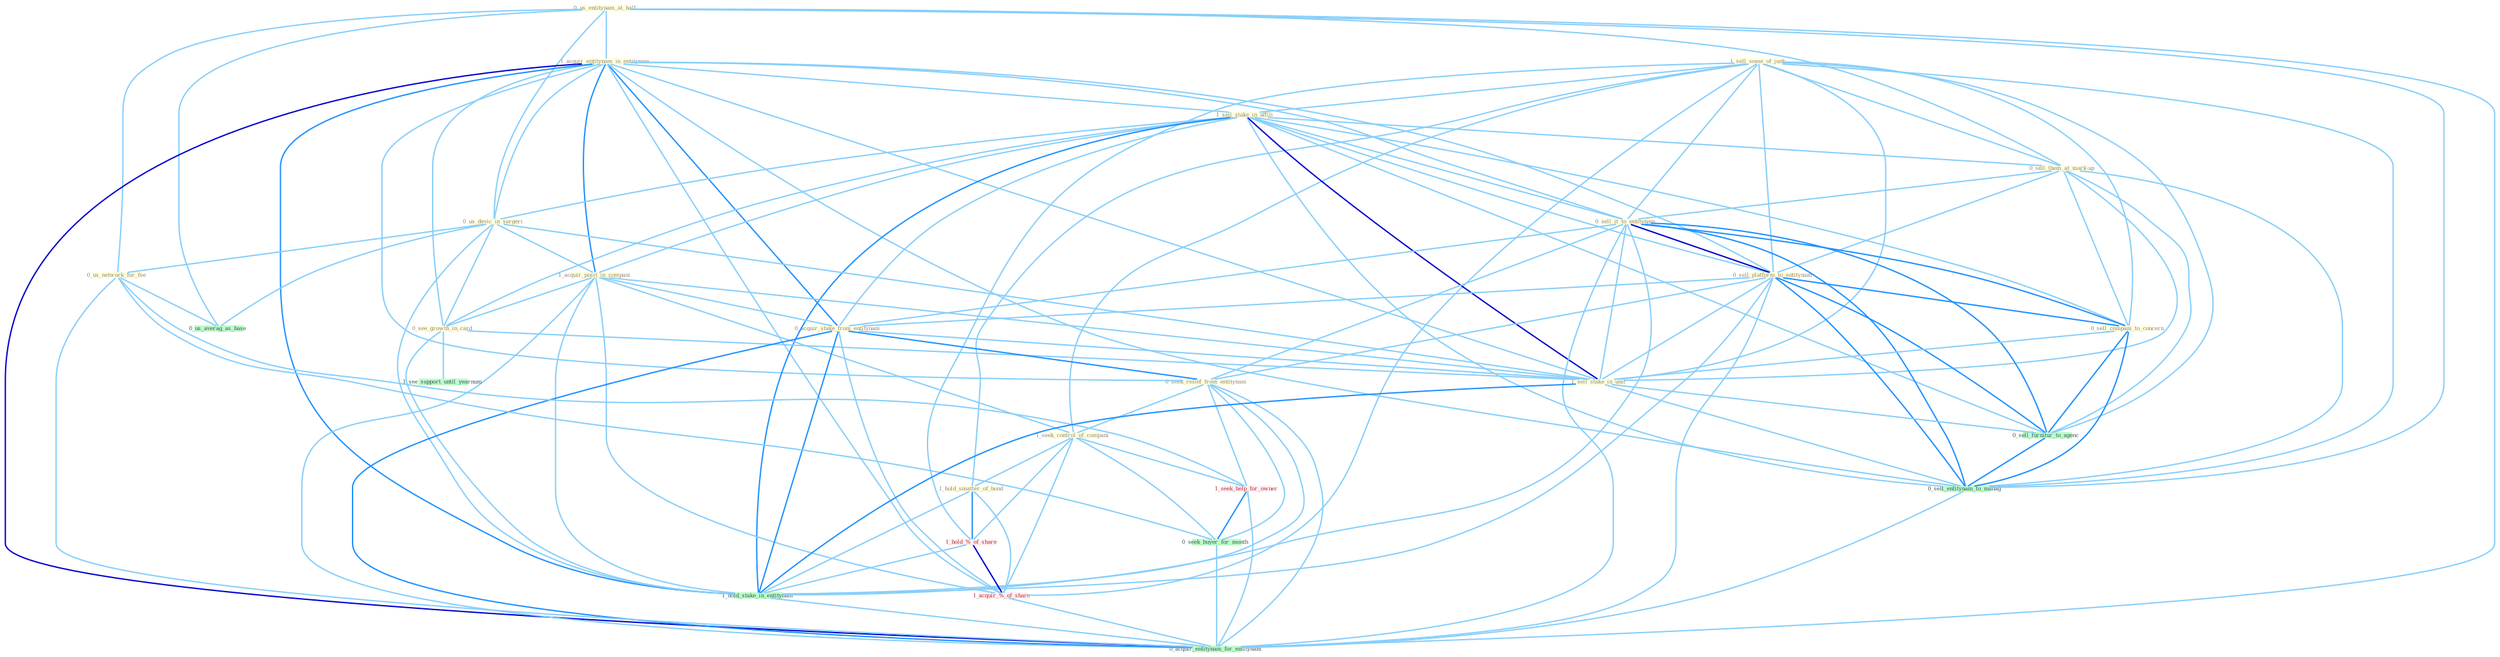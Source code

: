 Graph G{ 
    node
    [shape=polygon,style=filled,width=.5,height=.06,color="#BDFCC9",fixedsize=true,fontsize=4,
    fontcolor="#2f4f4f"];
    {node
    [color="#ffffe0", fontcolor="#8b7d6b"] "0_us_entitynam_at_half " "1_acquir_entitynam_in_entitynam " "1_sell_some_of_junk " "1_sell_stake_in_affili " "0_us_devic_in_surgeri " "0_sell_them_at_mark-up " "1_acquir_posit_in_compani " "0_sell_it_to_entitynam " "0_sell_platform_to_entitynam " "0_see_growth_in_card " "0_acquir_stake_from_entitynam " "0_seek_relief_from_entitynam " "0_sell_compani_to_concern " "0_us_network_for_fee " "1_sell_stake_in_unit " "1_seek_control_of_compani " "1_hold_smatter_of_bond "}
{node [color="#fff0f5", fontcolor="#b22222"] "1_hold_%_of_share " "1_seek_help_for_owner " "1_acquir_%_of_share "}
edge [color="#B0E2FF"];

	"0_us_entitynam_at_half " -- "1_acquir_entitynam_in_entitynam " [w="1", color="#87cefa" ];
	"0_us_entitynam_at_half " -- "0_us_devic_in_surgeri " [w="1", color="#87cefa" ];
	"0_us_entitynam_at_half " -- "0_sell_them_at_mark-up " [w="1", color="#87cefa" ];
	"0_us_entitynam_at_half " -- "0_us_network_for_fee " [w="1", color="#87cefa" ];
	"0_us_entitynam_at_half " -- "0_us_averag_as_base " [w="1", color="#87cefa" ];
	"0_us_entitynam_at_half " -- "0_sell_entitynam_to_manag " [w="1", color="#87cefa" ];
	"0_us_entitynam_at_half " -- "0_acquir_entitynam_for_entitynam " [w="1", color="#87cefa" ];
	"1_acquir_entitynam_in_entitynam " -- "1_sell_stake_in_affili " [w="1", color="#87cefa" ];
	"1_acquir_entitynam_in_entitynam " -- "0_us_devic_in_surgeri " [w="1", color="#87cefa" ];
	"1_acquir_entitynam_in_entitynam " -- "1_acquir_posit_in_compani " [w="2", color="#1e90ff" , len=0.8];
	"1_acquir_entitynam_in_entitynam " -- "0_sell_it_to_entitynam " [w="1", color="#87cefa" ];
	"1_acquir_entitynam_in_entitynam " -- "0_sell_platform_to_entitynam " [w="1", color="#87cefa" ];
	"1_acquir_entitynam_in_entitynam " -- "0_see_growth_in_card " [w="1", color="#87cefa" ];
	"1_acquir_entitynam_in_entitynam " -- "0_acquir_stake_from_entitynam " [w="2", color="#1e90ff" , len=0.8];
	"1_acquir_entitynam_in_entitynam " -- "0_seek_relief_from_entitynam " [w="1", color="#87cefa" ];
	"1_acquir_entitynam_in_entitynam " -- "1_sell_stake_in_unit " [w="1", color="#87cefa" ];
	"1_acquir_entitynam_in_entitynam " -- "1_hold_stake_in_entitynam " [w="2", color="#1e90ff" , len=0.8];
	"1_acquir_entitynam_in_entitynam " -- "1_acquir_%_of_share " [w="1", color="#87cefa" ];
	"1_acquir_entitynam_in_entitynam " -- "0_sell_entitynam_to_manag " [w="1", color="#87cefa" ];
	"1_acquir_entitynam_in_entitynam " -- "0_acquir_entitynam_for_entitynam " [w="3", color="#0000cd" , len=0.6];
	"1_sell_some_of_junk " -- "1_sell_stake_in_affili " [w="1", color="#87cefa" ];
	"1_sell_some_of_junk " -- "0_sell_them_at_mark-up " [w="1", color="#87cefa" ];
	"1_sell_some_of_junk " -- "0_sell_it_to_entitynam " [w="1", color="#87cefa" ];
	"1_sell_some_of_junk " -- "0_sell_platform_to_entitynam " [w="1", color="#87cefa" ];
	"1_sell_some_of_junk " -- "0_sell_compani_to_concern " [w="1", color="#87cefa" ];
	"1_sell_some_of_junk " -- "1_sell_stake_in_unit " [w="1", color="#87cefa" ];
	"1_sell_some_of_junk " -- "1_seek_control_of_compani " [w="1", color="#87cefa" ];
	"1_sell_some_of_junk " -- "1_hold_smatter_of_bond " [w="1", color="#87cefa" ];
	"1_sell_some_of_junk " -- "1_hold_%_of_share " [w="1", color="#87cefa" ];
	"1_sell_some_of_junk " -- "1_acquir_%_of_share " [w="1", color="#87cefa" ];
	"1_sell_some_of_junk " -- "0_sell_furnitur_to_agenc " [w="1", color="#87cefa" ];
	"1_sell_some_of_junk " -- "0_sell_entitynam_to_manag " [w="1", color="#87cefa" ];
	"1_sell_stake_in_affili " -- "0_us_devic_in_surgeri " [w="1", color="#87cefa" ];
	"1_sell_stake_in_affili " -- "0_sell_them_at_mark-up " [w="1", color="#87cefa" ];
	"1_sell_stake_in_affili " -- "1_acquir_posit_in_compani " [w="1", color="#87cefa" ];
	"1_sell_stake_in_affili " -- "0_sell_it_to_entitynam " [w="1", color="#87cefa" ];
	"1_sell_stake_in_affili " -- "0_sell_platform_to_entitynam " [w="1", color="#87cefa" ];
	"1_sell_stake_in_affili " -- "0_see_growth_in_card " [w="1", color="#87cefa" ];
	"1_sell_stake_in_affili " -- "0_acquir_stake_from_entitynam " [w="1", color="#87cefa" ];
	"1_sell_stake_in_affili " -- "0_sell_compani_to_concern " [w="1", color="#87cefa" ];
	"1_sell_stake_in_affili " -- "1_sell_stake_in_unit " [w="3", color="#0000cd" , len=0.6];
	"1_sell_stake_in_affili " -- "1_hold_stake_in_entitynam " [w="2", color="#1e90ff" , len=0.8];
	"1_sell_stake_in_affili " -- "0_sell_furnitur_to_agenc " [w="1", color="#87cefa" ];
	"1_sell_stake_in_affili " -- "0_sell_entitynam_to_manag " [w="1", color="#87cefa" ];
	"0_us_devic_in_surgeri " -- "1_acquir_posit_in_compani " [w="1", color="#87cefa" ];
	"0_us_devic_in_surgeri " -- "0_see_growth_in_card " [w="1", color="#87cefa" ];
	"0_us_devic_in_surgeri " -- "0_us_network_for_fee " [w="1", color="#87cefa" ];
	"0_us_devic_in_surgeri " -- "1_sell_stake_in_unit " [w="1", color="#87cefa" ];
	"0_us_devic_in_surgeri " -- "1_hold_stake_in_entitynam " [w="1", color="#87cefa" ];
	"0_us_devic_in_surgeri " -- "0_us_averag_as_base " [w="1", color="#87cefa" ];
	"0_sell_them_at_mark-up " -- "0_sell_it_to_entitynam " [w="1", color="#87cefa" ];
	"0_sell_them_at_mark-up " -- "0_sell_platform_to_entitynam " [w="1", color="#87cefa" ];
	"0_sell_them_at_mark-up " -- "0_sell_compani_to_concern " [w="1", color="#87cefa" ];
	"0_sell_them_at_mark-up " -- "1_sell_stake_in_unit " [w="1", color="#87cefa" ];
	"0_sell_them_at_mark-up " -- "0_sell_furnitur_to_agenc " [w="1", color="#87cefa" ];
	"0_sell_them_at_mark-up " -- "0_sell_entitynam_to_manag " [w="1", color="#87cefa" ];
	"1_acquir_posit_in_compani " -- "0_see_growth_in_card " [w="1", color="#87cefa" ];
	"1_acquir_posit_in_compani " -- "0_acquir_stake_from_entitynam " [w="1", color="#87cefa" ];
	"1_acquir_posit_in_compani " -- "1_sell_stake_in_unit " [w="1", color="#87cefa" ];
	"1_acquir_posit_in_compani " -- "1_seek_control_of_compani " [w="1", color="#87cefa" ];
	"1_acquir_posit_in_compani " -- "1_hold_stake_in_entitynam " [w="1", color="#87cefa" ];
	"1_acquir_posit_in_compani " -- "1_acquir_%_of_share " [w="1", color="#87cefa" ];
	"1_acquir_posit_in_compani " -- "0_acquir_entitynam_for_entitynam " [w="1", color="#87cefa" ];
	"0_sell_it_to_entitynam " -- "0_sell_platform_to_entitynam " [w="3", color="#0000cd" , len=0.6];
	"0_sell_it_to_entitynam " -- "0_acquir_stake_from_entitynam " [w="1", color="#87cefa" ];
	"0_sell_it_to_entitynam " -- "0_seek_relief_from_entitynam " [w="1", color="#87cefa" ];
	"0_sell_it_to_entitynam " -- "0_sell_compani_to_concern " [w="2", color="#1e90ff" , len=0.8];
	"0_sell_it_to_entitynam " -- "1_sell_stake_in_unit " [w="1", color="#87cefa" ];
	"0_sell_it_to_entitynam " -- "1_hold_stake_in_entitynam " [w="1", color="#87cefa" ];
	"0_sell_it_to_entitynam " -- "0_sell_furnitur_to_agenc " [w="2", color="#1e90ff" , len=0.8];
	"0_sell_it_to_entitynam " -- "0_sell_entitynam_to_manag " [w="2", color="#1e90ff" , len=0.8];
	"0_sell_it_to_entitynam " -- "0_acquir_entitynam_for_entitynam " [w="1", color="#87cefa" ];
	"0_sell_platform_to_entitynam " -- "0_acquir_stake_from_entitynam " [w="1", color="#87cefa" ];
	"0_sell_platform_to_entitynam " -- "0_seek_relief_from_entitynam " [w="1", color="#87cefa" ];
	"0_sell_platform_to_entitynam " -- "0_sell_compani_to_concern " [w="2", color="#1e90ff" , len=0.8];
	"0_sell_platform_to_entitynam " -- "1_sell_stake_in_unit " [w="1", color="#87cefa" ];
	"0_sell_platform_to_entitynam " -- "1_hold_stake_in_entitynam " [w="1", color="#87cefa" ];
	"0_sell_platform_to_entitynam " -- "0_sell_furnitur_to_agenc " [w="2", color="#1e90ff" , len=0.8];
	"0_sell_platform_to_entitynam " -- "0_sell_entitynam_to_manag " [w="2", color="#1e90ff" , len=0.8];
	"0_sell_platform_to_entitynam " -- "0_acquir_entitynam_for_entitynam " [w="1", color="#87cefa" ];
	"0_see_growth_in_card " -- "1_sell_stake_in_unit " [w="1", color="#87cefa" ];
	"0_see_growth_in_card " -- "1_hold_stake_in_entitynam " [w="1", color="#87cefa" ];
	"0_see_growth_in_card " -- "1_see_support_until_yearnum " [w="1", color="#87cefa" ];
	"0_acquir_stake_from_entitynam " -- "0_seek_relief_from_entitynam " [w="2", color="#1e90ff" , len=0.8];
	"0_acquir_stake_from_entitynam " -- "1_sell_stake_in_unit " [w="1", color="#87cefa" ];
	"0_acquir_stake_from_entitynam " -- "1_hold_stake_in_entitynam " [w="2", color="#1e90ff" , len=0.8];
	"0_acquir_stake_from_entitynam " -- "1_acquir_%_of_share " [w="1", color="#87cefa" ];
	"0_acquir_stake_from_entitynam " -- "0_acquir_entitynam_for_entitynam " [w="2", color="#1e90ff" , len=0.8];
	"0_seek_relief_from_entitynam " -- "1_seek_control_of_compani " [w="1", color="#87cefa" ];
	"0_seek_relief_from_entitynam " -- "1_hold_stake_in_entitynam " [w="1", color="#87cefa" ];
	"0_seek_relief_from_entitynam " -- "1_seek_help_for_owner " [w="1", color="#87cefa" ];
	"0_seek_relief_from_entitynam " -- "0_seek_buyer_for_month " [w="1", color="#87cefa" ];
	"0_seek_relief_from_entitynam " -- "0_acquir_entitynam_for_entitynam " [w="1", color="#87cefa" ];
	"0_sell_compani_to_concern " -- "1_sell_stake_in_unit " [w="1", color="#87cefa" ];
	"0_sell_compani_to_concern " -- "0_sell_furnitur_to_agenc " [w="2", color="#1e90ff" , len=0.8];
	"0_sell_compani_to_concern " -- "0_sell_entitynam_to_manag " [w="2", color="#1e90ff" , len=0.8];
	"0_us_network_for_fee " -- "1_seek_help_for_owner " [w="1", color="#87cefa" ];
	"0_us_network_for_fee " -- "0_seek_buyer_for_month " [w="1", color="#87cefa" ];
	"0_us_network_for_fee " -- "0_us_averag_as_base " [w="1", color="#87cefa" ];
	"0_us_network_for_fee " -- "0_acquir_entitynam_for_entitynam " [w="1", color="#87cefa" ];
	"1_sell_stake_in_unit " -- "1_hold_stake_in_entitynam " [w="2", color="#1e90ff" , len=0.8];
	"1_sell_stake_in_unit " -- "0_sell_furnitur_to_agenc " [w="1", color="#87cefa" ];
	"1_sell_stake_in_unit " -- "0_sell_entitynam_to_manag " [w="1", color="#87cefa" ];
	"1_seek_control_of_compani " -- "1_hold_smatter_of_bond " [w="1", color="#87cefa" ];
	"1_seek_control_of_compani " -- "1_hold_%_of_share " [w="1", color="#87cefa" ];
	"1_seek_control_of_compani " -- "1_seek_help_for_owner " [w="1", color="#87cefa" ];
	"1_seek_control_of_compani " -- "0_seek_buyer_for_month " [w="1", color="#87cefa" ];
	"1_seek_control_of_compani " -- "1_acquir_%_of_share " [w="1", color="#87cefa" ];
	"1_hold_smatter_of_bond " -- "1_hold_%_of_share " [w="2", color="#1e90ff" , len=0.8];
	"1_hold_smatter_of_bond " -- "1_hold_stake_in_entitynam " [w="1", color="#87cefa" ];
	"1_hold_smatter_of_bond " -- "1_acquir_%_of_share " [w="1", color="#87cefa" ];
	"1_hold_%_of_share " -- "1_hold_stake_in_entitynam " [w="1", color="#87cefa" ];
	"1_hold_%_of_share " -- "1_acquir_%_of_share " [w="3", color="#0000cd" , len=0.6];
	"1_hold_stake_in_entitynam " -- "0_acquir_entitynam_for_entitynam " [w="1", color="#87cefa" ];
	"1_seek_help_for_owner " -- "0_seek_buyer_for_month " [w="2", color="#1e90ff" , len=0.8];
	"1_seek_help_for_owner " -- "0_acquir_entitynam_for_entitynam " [w="1", color="#87cefa" ];
	"0_seek_buyer_for_month " -- "0_acquir_entitynam_for_entitynam " [w="1", color="#87cefa" ];
	"1_acquir_%_of_share " -- "0_acquir_entitynam_for_entitynam " [w="1", color="#87cefa" ];
	"0_sell_furnitur_to_agenc " -- "0_sell_entitynam_to_manag " [w="2", color="#1e90ff" , len=0.8];
	"0_sell_entitynam_to_manag " -- "0_acquir_entitynam_for_entitynam " [w="1", color="#87cefa" ];
}